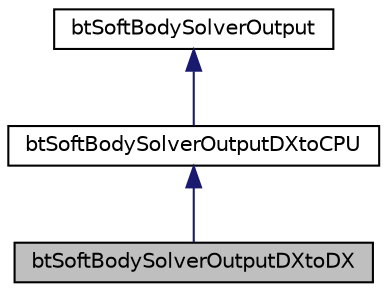 digraph "btSoftBodySolverOutputDXtoDX"
{
  edge [fontname="Helvetica",fontsize="10",labelfontname="Helvetica",labelfontsize="10"];
  node [fontname="Helvetica",fontsize="10",shape=record];
  Node1 [label="btSoftBodySolverOutputDXtoDX",height=0.2,width=0.4,color="black", fillcolor="grey75", style="filled", fontcolor="black"];
  Node2 -> Node1 [dir="back",color="midnightblue",fontsize="10",style="solid"];
  Node2 [label="btSoftBodySolverOutputDXtoCPU",height=0.2,width=0.4,color="black", fillcolor="white", style="filled",URL="$classbt_soft_body_solver_output_d_xto_c_p_u.html"];
  Node3 -> Node2 [dir="back",color="midnightblue",fontsize="10",style="solid"];
  Node3 [label="btSoftBodySolverOutput",height=0.2,width=0.4,color="black", fillcolor="white", style="filled",URL="$classbt_soft_body_solver_output.html"];
}
